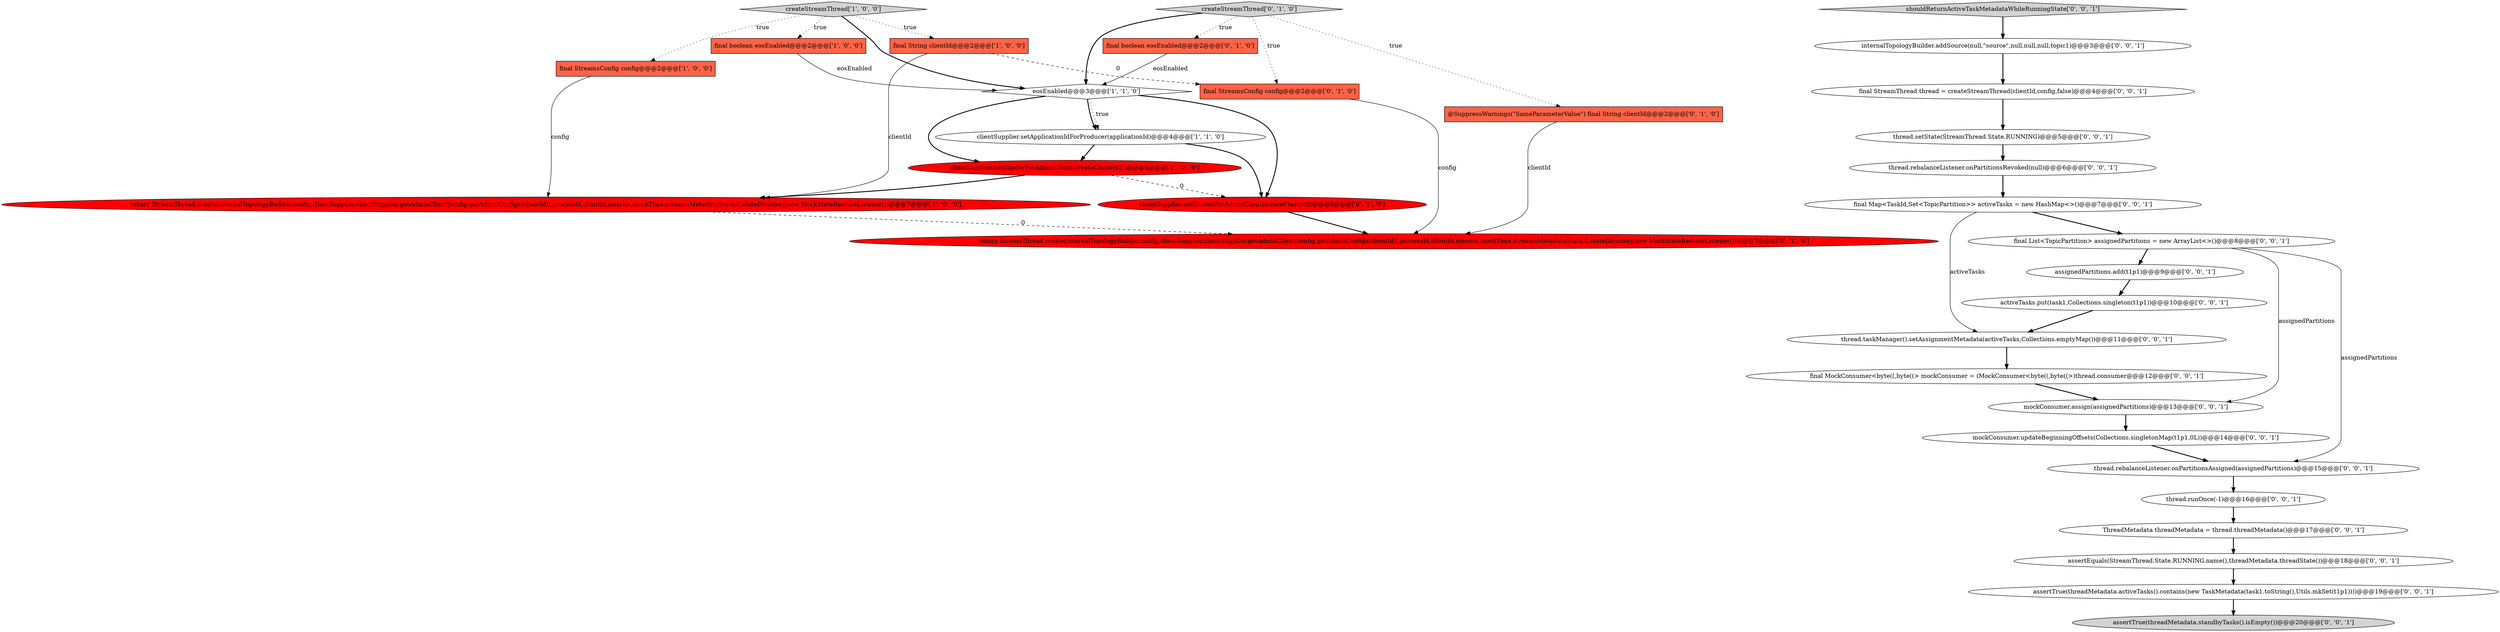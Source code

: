 digraph {
0 [style = filled, label = "clientSupplier.setClusterForAdminClient(createCluster(1))@@@6@@@['1', '0', '0']", fillcolor = red, shape = ellipse image = "AAA1AAABBB1BBB"];
1 [style = filled, label = "final boolean eosEnabled@@@2@@@['1', '0', '0']", fillcolor = tomato, shape = box image = "AAA0AAABBB1BBB"];
30 [style = filled, label = "assertTrue(threadMetadata.activeTasks().contains(new TaskMetadata(task1.toString(),Utils.mkSet(t1p1))))@@@19@@@['0', '0', '1']", fillcolor = white, shape = ellipse image = "AAA0AAABBB3BBB"];
31 [style = filled, label = "shouldReturnActiveTaskMetadataWhileRunningState['0', '0', '1']", fillcolor = lightgray, shape = diamond image = "AAA0AAABBB3BBB"];
29 [style = filled, label = "thread.rebalanceListener.onPartitionsRevoked(null)@@@6@@@['0', '0', '1']", fillcolor = white, shape = ellipse image = "AAA0AAABBB3BBB"];
2 [style = filled, label = "eosEnabled@@@3@@@['1', '1', '0']", fillcolor = white, shape = diamond image = "AAA0AAABBB1BBB"];
12 [style = filled, label = "return StreamThread.create(internalTopologyBuilder,config,clientSupplier,clientSupplier.getAdminClient(config.getAdminConfigs(clientId)),processId,clientId,metrics,mockTime,streamsMetadataState,0,stateDirectory,new MockStateRestoreListener())@@@7@@@['0', '1', '0']", fillcolor = red, shape = ellipse image = "AAA1AAABBB2BBB"];
22 [style = filled, label = "thread.runOnce(-1)@@@16@@@['0', '0', '1']", fillcolor = white, shape = ellipse image = "AAA0AAABBB3BBB"];
20 [style = filled, label = "final StreamThread thread = createStreamThread(clientId,config,false)@@@4@@@['0', '0', '1']", fillcolor = white, shape = ellipse image = "AAA0AAABBB3BBB"];
6 [style = filled, label = "final StreamsConfig config@@@2@@@['1', '0', '0']", fillcolor = tomato, shape = box image = "AAA0AAABBB1BBB"];
11 [style = filled, label = "clientSupplier.setClusterForAdminClient(createCluster())@@@6@@@['0', '1', '0']", fillcolor = red, shape = ellipse image = "AAA1AAABBB2BBB"];
5 [style = filled, label = "createStreamThread['1', '0', '0']", fillcolor = lightgray, shape = diamond image = "AAA0AAABBB1BBB"];
8 [style = filled, label = "final boolean eosEnabled@@@2@@@['0', '1', '0']", fillcolor = tomato, shape = box image = "AAA0AAABBB2BBB"];
4 [style = filled, label = "return StreamThread.create(internalTopologyBuilder,config,clientSupplier,clientSupplier.getAdminClient(config.getAdminConfigs(clientId)),processId,clientId,metrics,mockTime,streamsMetadataState,0,stateDirectory,new MockStateRestoreListener())@@@7@@@['1', '0', '0']", fillcolor = red, shape = ellipse image = "AAA1AAABBB1BBB"];
16 [style = filled, label = "thread.rebalanceListener.onPartitionsAssigned(assignedPartitions)@@@15@@@['0', '0', '1']", fillcolor = white, shape = ellipse image = "AAA0AAABBB3BBB"];
14 [style = filled, label = "activeTasks.put(task1,Collections.singleton(t1p1))@@@10@@@['0', '0', '1']", fillcolor = white, shape = ellipse image = "AAA0AAABBB3BBB"];
9 [style = filled, label = "@SuppressWarnings(\"SameParameterValue\") final String clientId@@@2@@@['0', '1', '0']", fillcolor = tomato, shape = box image = "AAA0AAABBB2BBB"];
3 [style = filled, label = "clientSupplier.setApplicationIdForProducer(applicationId)@@@4@@@['1', '1', '0']", fillcolor = white, shape = ellipse image = "AAA0AAABBB1BBB"];
25 [style = filled, label = "assertEquals(StreamThread.State.RUNNING.name(),threadMetadata.threadState())@@@18@@@['0', '0', '1']", fillcolor = white, shape = ellipse image = "AAA0AAABBB3BBB"];
18 [style = filled, label = "thread.setState(StreamThread.State.RUNNING)@@@5@@@['0', '0', '1']", fillcolor = white, shape = ellipse image = "AAA0AAABBB3BBB"];
15 [style = filled, label = "assignedPartitions.add(t1p1)@@@9@@@['0', '0', '1']", fillcolor = white, shape = ellipse image = "AAA0AAABBB3BBB"];
32 [style = filled, label = "final List<TopicPartition> assignedPartitions = new ArrayList<>()@@@8@@@['0', '0', '1']", fillcolor = white, shape = ellipse image = "AAA0AAABBB3BBB"];
13 [style = filled, label = "createStreamThread['0', '1', '0']", fillcolor = lightgray, shape = diamond image = "AAA0AAABBB2BBB"];
28 [style = filled, label = "mockConsumer.updateBeginningOffsets(Collections.singletonMap(t1p1,0L))@@@14@@@['0', '0', '1']", fillcolor = white, shape = ellipse image = "AAA0AAABBB3BBB"];
27 [style = filled, label = "final Map<TaskId,Set<TopicPartition>> activeTasks = new HashMap<>()@@@7@@@['0', '0', '1']", fillcolor = white, shape = ellipse image = "AAA0AAABBB3BBB"];
23 [style = filled, label = "assertTrue(threadMetadata.standbyTasks().isEmpty())@@@20@@@['0', '0', '1']", fillcolor = lightgray, shape = ellipse image = "AAA0AAABBB3BBB"];
26 [style = filled, label = "final MockConsumer<byte((,byte((> mockConsumer = (MockConsumer<byte((,byte((>)thread.consumer@@@12@@@['0', '0', '1']", fillcolor = white, shape = ellipse image = "AAA0AAABBB3BBB"];
7 [style = filled, label = "final String clientId@@@2@@@['1', '0', '0']", fillcolor = tomato, shape = box image = "AAA1AAABBB1BBB"];
19 [style = filled, label = "internalTopologyBuilder.addSource(null,\"source\",null,null,null,topic1)@@@3@@@['0', '0', '1']", fillcolor = white, shape = ellipse image = "AAA0AAABBB3BBB"];
10 [style = filled, label = "final StreamsConfig config@@@2@@@['0', '1', '0']", fillcolor = tomato, shape = box image = "AAA1AAABBB2BBB"];
17 [style = filled, label = "ThreadMetadata threadMetadata = thread.threadMetadata()@@@17@@@['0', '0', '1']", fillcolor = white, shape = ellipse image = "AAA0AAABBB3BBB"];
21 [style = filled, label = "mockConsumer.assign(assignedPartitions)@@@13@@@['0', '0', '1']", fillcolor = white, shape = ellipse image = "AAA0AAABBB3BBB"];
24 [style = filled, label = "thread.taskManager().setAssignmentMetadata(activeTasks,Collections.emptyMap())@@@11@@@['0', '0', '1']", fillcolor = white, shape = ellipse image = "AAA0AAABBB3BBB"];
2->3 [style = dotted, label="true"];
14->24 [style = bold, label=""];
17->25 [style = bold, label=""];
6->4 [style = solid, label="config"];
27->32 [style = bold, label=""];
15->14 [style = bold, label=""];
8->2 [style = solid, label="eosEnabled"];
25->30 [style = bold, label=""];
19->20 [style = bold, label=""];
2->3 [style = bold, label=""];
5->1 [style = dotted, label="true"];
9->12 [style = solid, label="clientId"];
30->23 [style = bold, label=""];
3->11 [style = bold, label=""];
7->4 [style = solid, label="clientId"];
5->6 [style = dotted, label="true"];
11->12 [style = bold, label=""];
0->11 [style = dashed, label="0"];
16->22 [style = bold, label=""];
32->16 [style = solid, label="assignedPartitions"];
13->10 [style = dotted, label="true"];
28->16 [style = bold, label=""];
3->0 [style = bold, label=""];
21->28 [style = bold, label=""];
4->12 [style = dashed, label="0"];
26->21 [style = bold, label=""];
20->18 [style = bold, label=""];
29->27 [style = bold, label=""];
24->26 [style = bold, label=""];
32->21 [style = solid, label="assignedPartitions"];
5->2 [style = bold, label=""];
2->0 [style = bold, label=""];
18->29 [style = bold, label=""];
13->8 [style = dotted, label="true"];
5->7 [style = dotted, label="true"];
10->12 [style = solid, label="config"];
0->4 [style = bold, label=""];
32->15 [style = bold, label=""];
22->17 [style = bold, label=""];
7->10 [style = dashed, label="0"];
27->24 [style = solid, label="activeTasks"];
2->11 [style = bold, label=""];
31->19 [style = bold, label=""];
1->2 [style = solid, label="eosEnabled"];
13->2 [style = bold, label=""];
13->9 [style = dotted, label="true"];
}
